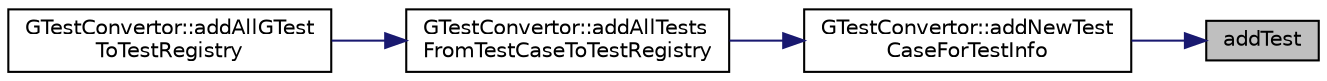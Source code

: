 digraph "addTest"
{
 // LATEX_PDF_SIZE
  edge [fontname="Helvetica",fontsize="10",labelfontname="Helvetica",labelfontsize="10"];
  node [fontname="Helvetica",fontsize="10",shape=record];
  rankdir="RL";
  Node1 [label="addTest",height=0.2,width=0.4,color="black", fillcolor="grey75", style="filled", fontcolor="black",tooltip=" "];
  Node1 -> Node2 [dir="back",color="midnightblue",fontsize="10",style="solid",fontname="Helvetica"];
  Node2 [label="GTestConvertor::addNewTest\lCaseForTestInfo",height=0.2,width=0.4,color="black", fillcolor="white", style="filled",URL="$class_g_test_convertor.html#a5907d646cd90f9acf3037f7774e5b45f",tooltip=" "];
  Node2 -> Node3 [dir="back",color="midnightblue",fontsize="10",style="solid",fontname="Helvetica"];
  Node3 [label="GTestConvertor::addAllTests\lFromTestCaseToTestRegistry",height=0.2,width=0.4,color="black", fillcolor="white", style="filled",URL="$class_g_test_convertor.html#a802fe3256fea081bee7e5d03c4b6343c",tooltip=" "];
  Node3 -> Node4 [dir="back",color="midnightblue",fontsize="10",style="solid",fontname="Helvetica"];
  Node4 [label="GTestConvertor::addAllGTest\lToTestRegistry",height=0.2,width=0.4,color="black", fillcolor="white", style="filled",URL="$class_g_test_convertor.html#ab2d85457cc006bc2548ab982d0d27f55",tooltip=" "];
}
